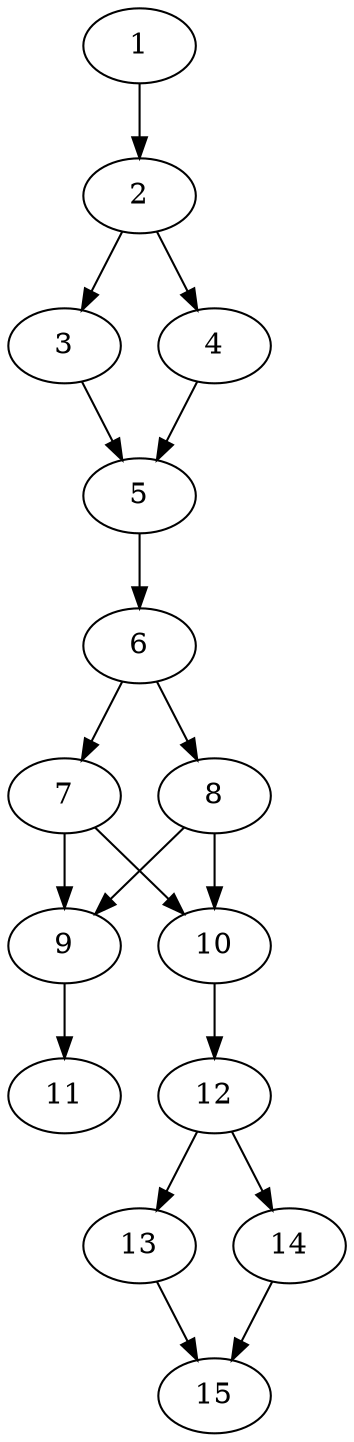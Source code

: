 // DAG automatically generated by daggen at Thu Oct  3 13:59:26 2019
// ./daggen --dot -n 15 --ccr 0.5 --fat 0.3 --regular 0.9 --density 0.7 --mindata 5242880 --maxdata 52428800 
digraph G {
  1 [size="25237504", alpha="0.01", expect_size="12618752"] 
  1 -> 2 [size ="12618752"]
  2 [size="75933696", alpha="0.02", expect_size="37966848"] 
  2 -> 3 [size ="37966848"]
  2 -> 4 [size ="37966848"]
  3 [size="80091136", alpha="0.19", expect_size="40045568"] 
  3 -> 5 [size ="40045568"]
  4 [size="61396992", alpha="0.05", expect_size="30698496"] 
  4 -> 5 [size ="30698496"]
  5 [size="78493696", alpha="0.10", expect_size="39246848"] 
  5 -> 6 [size ="39246848"]
  6 [size="45041664", alpha="0.02", expect_size="22520832"] 
  6 -> 7 [size ="22520832"]
  6 -> 8 [size ="22520832"]
  7 [size="102100992", alpha="0.16", expect_size="51050496"] 
  7 -> 9 [size ="51050496"]
  7 -> 10 [size ="51050496"]
  8 [size="104157184", alpha="0.11", expect_size="52078592"] 
  8 -> 9 [size ="52078592"]
  8 -> 10 [size ="52078592"]
  9 [size="47312896", alpha="0.07", expect_size="23656448"] 
  9 -> 11 [size ="23656448"]
  10 [size="15448064", alpha="0.01", expect_size="7724032"] 
  10 -> 12 [size ="7724032"]
  11 [size="58976256", alpha="0.05", expect_size="29488128"] 
  12 [size="61736960", alpha="0.08", expect_size="30868480"] 
  12 -> 13 [size ="30868480"]
  12 -> 14 [size ="30868480"]
  13 [size="70684672", alpha="0.07", expect_size="35342336"] 
  13 -> 15 [size ="35342336"]
  14 [size="68081664", alpha="0.10", expect_size="34040832"] 
  14 -> 15 [size ="34040832"]
  15 [size="91224064", alpha="0.06", expect_size="45612032"] 
}
